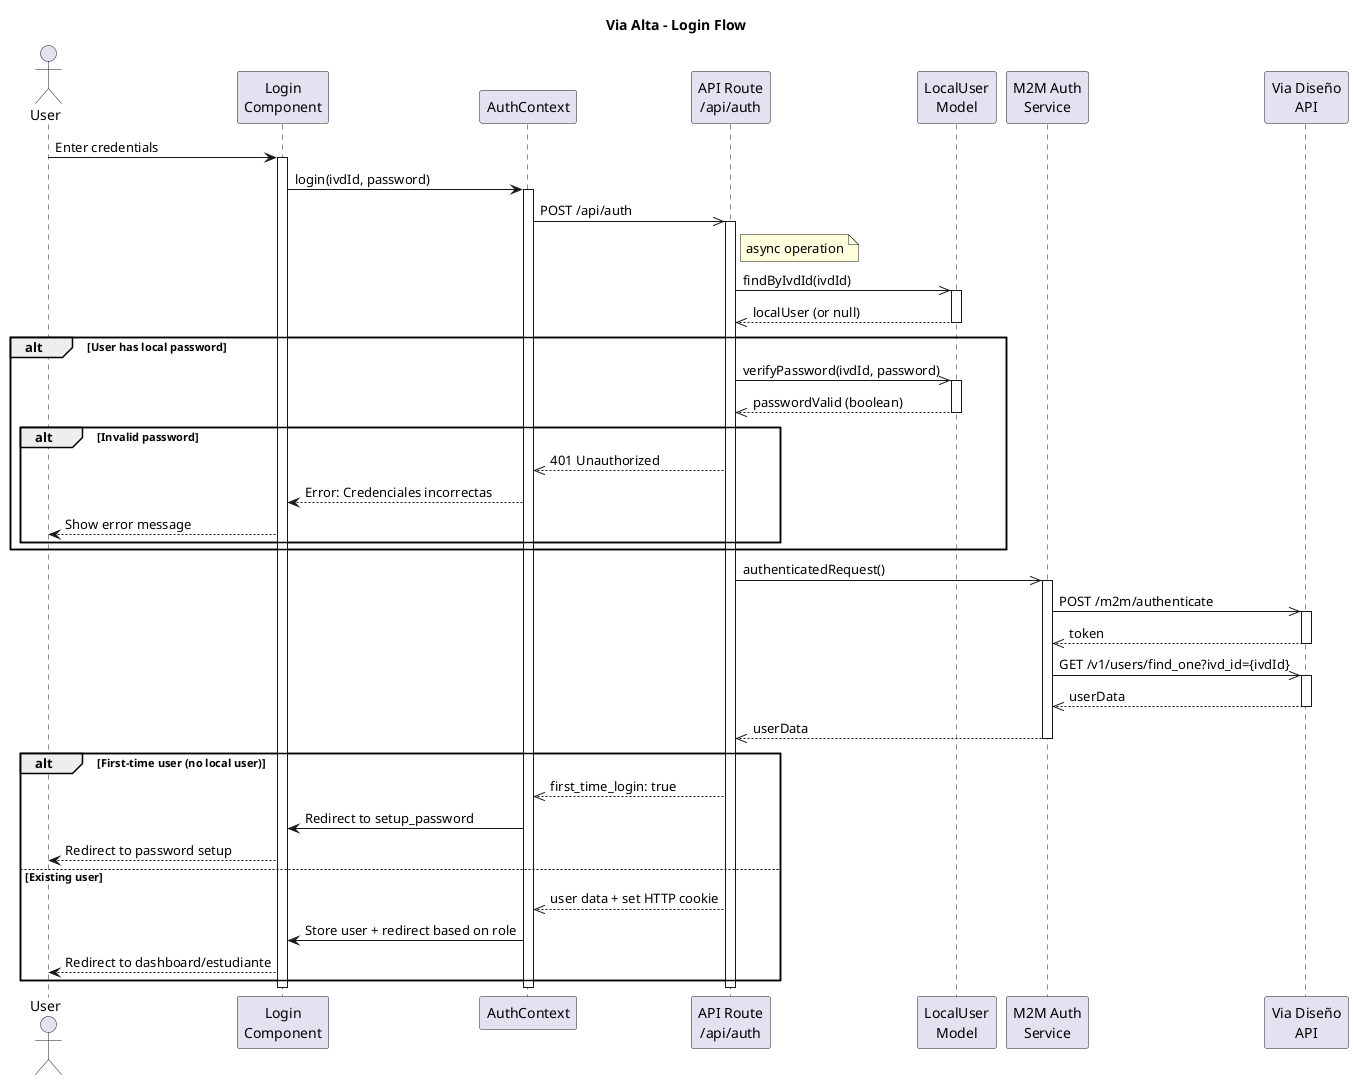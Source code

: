 @startuml Login Process Flow
title Via Alta - Login Flow

actor User
participant "Login\nComponent" as LoginComponent
participant "AuthContext" as AuthContext
participant "API Route\n/api/auth" as AuthAPI
participant "LocalUser\nModel" as LocalUserModel
participant "M2M Auth\nService" as M2MAuth
participant "Via Diseño\nAPI" as ExternalAPI

User -> LoginComponent: Enter credentials
activate LoginComponent
LoginComponent -> AuthContext: login(ivdId, password)
activate AuthContext

AuthContext ->> AuthAPI: POST /api/auth
activate AuthAPI
note right of AuthAPI: async operation

AuthAPI ->> LocalUserModel: findByIvdId(ivdId)
activate LocalUserModel
LocalUserModel -->> AuthAPI: localUser (or null)
deactivate LocalUserModel

alt User has local password
    AuthAPI ->> LocalUserModel: verifyPassword(ivdId, password)
    activate LocalUserModel
    LocalUserModel -->> AuthAPI: passwordValid (boolean)
    deactivate LocalUserModel
    
    alt Invalid password
        AuthAPI -->> AuthContext: 401 Unauthorized
        AuthContext --> LoginComponent: Error: Credenciales incorrectas
        LoginComponent --> User: Show error message
    end
end

AuthAPI ->> M2MAuth: authenticatedRequest()
activate M2MAuth

M2MAuth ->> ExternalAPI: POST /m2m/authenticate
activate ExternalAPI
ExternalAPI -->> M2MAuth: token
deactivate ExternalAPI

M2MAuth ->> ExternalAPI: GET /v1/users/find_one?ivd_id={ivdId}
activate ExternalAPI
ExternalAPI -->> M2MAuth: userData
deactivate ExternalAPI

M2MAuth -->> AuthAPI: userData
deactivate M2MAuth

alt First-time user (no local user)
    AuthAPI -->> AuthContext: first_time_login: true
    AuthContext -> LoginComponent: Redirect to setup_password
    LoginComponent --> User: Redirect to password setup
else Existing user
    AuthAPI -->> AuthContext: user data + set HTTP cookie
    AuthContext -> LoginComponent: Store user + redirect based on role
    LoginComponent --> User: Redirect to dashboard/estudiante
end

deactivate AuthAPI
deactivate AuthContext
deactivate LoginComponent

@enduml